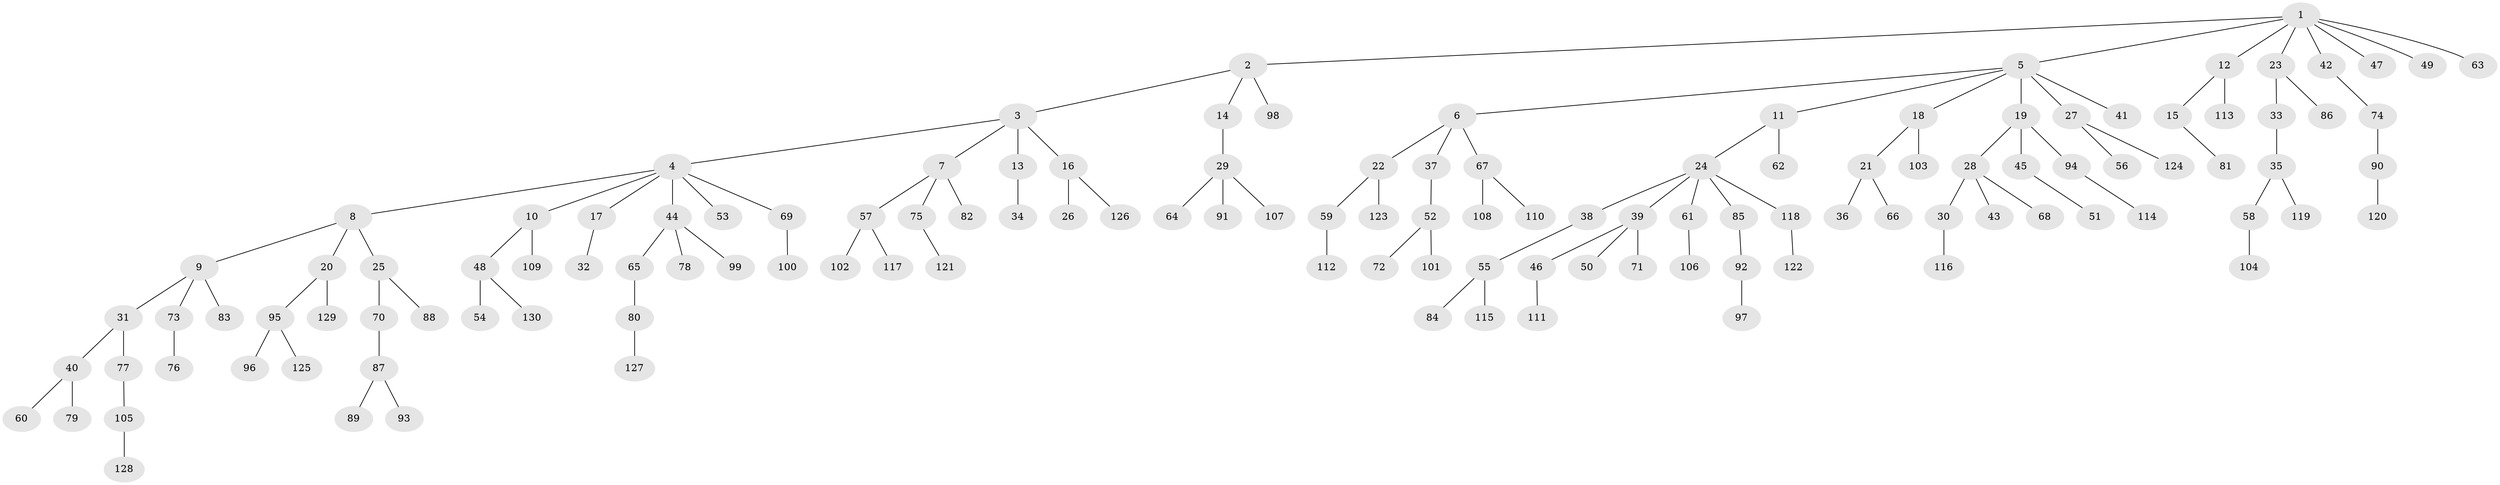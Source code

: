 // coarse degree distribution, {7: 0.011764705882352941, 4: 0.047058823529411764, 5: 0.03529411764705882, 9: 0.011764705882352941, 8: 0.011764705882352941, 3: 0.08235294117647059, 2: 0.2235294117647059, 1: 0.5647058823529412, 6: 0.011764705882352941}
// Generated by graph-tools (version 1.1) at 2025/24/03/03/25 07:24:07]
// undirected, 130 vertices, 129 edges
graph export_dot {
graph [start="1"]
  node [color=gray90,style=filled];
  1;
  2;
  3;
  4;
  5;
  6;
  7;
  8;
  9;
  10;
  11;
  12;
  13;
  14;
  15;
  16;
  17;
  18;
  19;
  20;
  21;
  22;
  23;
  24;
  25;
  26;
  27;
  28;
  29;
  30;
  31;
  32;
  33;
  34;
  35;
  36;
  37;
  38;
  39;
  40;
  41;
  42;
  43;
  44;
  45;
  46;
  47;
  48;
  49;
  50;
  51;
  52;
  53;
  54;
  55;
  56;
  57;
  58;
  59;
  60;
  61;
  62;
  63;
  64;
  65;
  66;
  67;
  68;
  69;
  70;
  71;
  72;
  73;
  74;
  75;
  76;
  77;
  78;
  79;
  80;
  81;
  82;
  83;
  84;
  85;
  86;
  87;
  88;
  89;
  90;
  91;
  92;
  93;
  94;
  95;
  96;
  97;
  98;
  99;
  100;
  101;
  102;
  103;
  104;
  105;
  106;
  107;
  108;
  109;
  110;
  111;
  112;
  113;
  114;
  115;
  116;
  117;
  118;
  119;
  120;
  121;
  122;
  123;
  124;
  125;
  126;
  127;
  128;
  129;
  130;
  1 -- 2;
  1 -- 5;
  1 -- 12;
  1 -- 23;
  1 -- 42;
  1 -- 47;
  1 -- 49;
  1 -- 63;
  2 -- 3;
  2 -- 14;
  2 -- 98;
  3 -- 4;
  3 -- 7;
  3 -- 13;
  3 -- 16;
  4 -- 8;
  4 -- 10;
  4 -- 17;
  4 -- 44;
  4 -- 53;
  4 -- 69;
  5 -- 6;
  5 -- 11;
  5 -- 18;
  5 -- 19;
  5 -- 27;
  5 -- 41;
  6 -- 22;
  6 -- 37;
  6 -- 67;
  7 -- 57;
  7 -- 75;
  7 -- 82;
  8 -- 9;
  8 -- 20;
  8 -- 25;
  9 -- 31;
  9 -- 73;
  9 -- 83;
  10 -- 48;
  10 -- 109;
  11 -- 24;
  11 -- 62;
  12 -- 15;
  12 -- 113;
  13 -- 34;
  14 -- 29;
  15 -- 81;
  16 -- 26;
  16 -- 126;
  17 -- 32;
  18 -- 21;
  18 -- 103;
  19 -- 28;
  19 -- 45;
  19 -- 94;
  20 -- 95;
  20 -- 129;
  21 -- 36;
  21 -- 66;
  22 -- 59;
  22 -- 123;
  23 -- 33;
  23 -- 86;
  24 -- 38;
  24 -- 39;
  24 -- 61;
  24 -- 85;
  24 -- 118;
  25 -- 70;
  25 -- 88;
  27 -- 56;
  27 -- 124;
  28 -- 30;
  28 -- 43;
  28 -- 68;
  29 -- 64;
  29 -- 91;
  29 -- 107;
  30 -- 116;
  31 -- 40;
  31 -- 77;
  33 -- 35;
  35 -- 58;
  35 -- 119;
  37 -- 52;
  38 -- 55;
  39 -- 46;
  39 -- 50;
  39 -- 71;
  40 -- 60;
  40 -- 79;
  42 -- 74;
  44 -- 65;
  44 -- 78;
  44 -- 99;
  45 -- 51;
  46 -- 111;
  48 -- 54;
  48 -- 130;
  52 -- 72;
  52 -- 101;
  55 -- 84;
  55 -- 115;
  57 -- 102;
  57 -- 117;
  58 -- 104;
  59 -- 112;
  61 -- 106;
  65 -- 80;
  67 -- 108;
  67 -- 110;
  69 -- 100;
  70 -- 87;
  73 -- 76;
  74 -- 90;
  75 -- 121;
  77 -- 105;
  80 -- 127;
  85 -- 92;
  87 -- 89;
  87 -- 93;
  90 -- 120;
  92 -- 97;
  94 -- 114;
  95 -- 96;
  95 -- 125;
  105 -- 128;
  118 -- 122;
}
